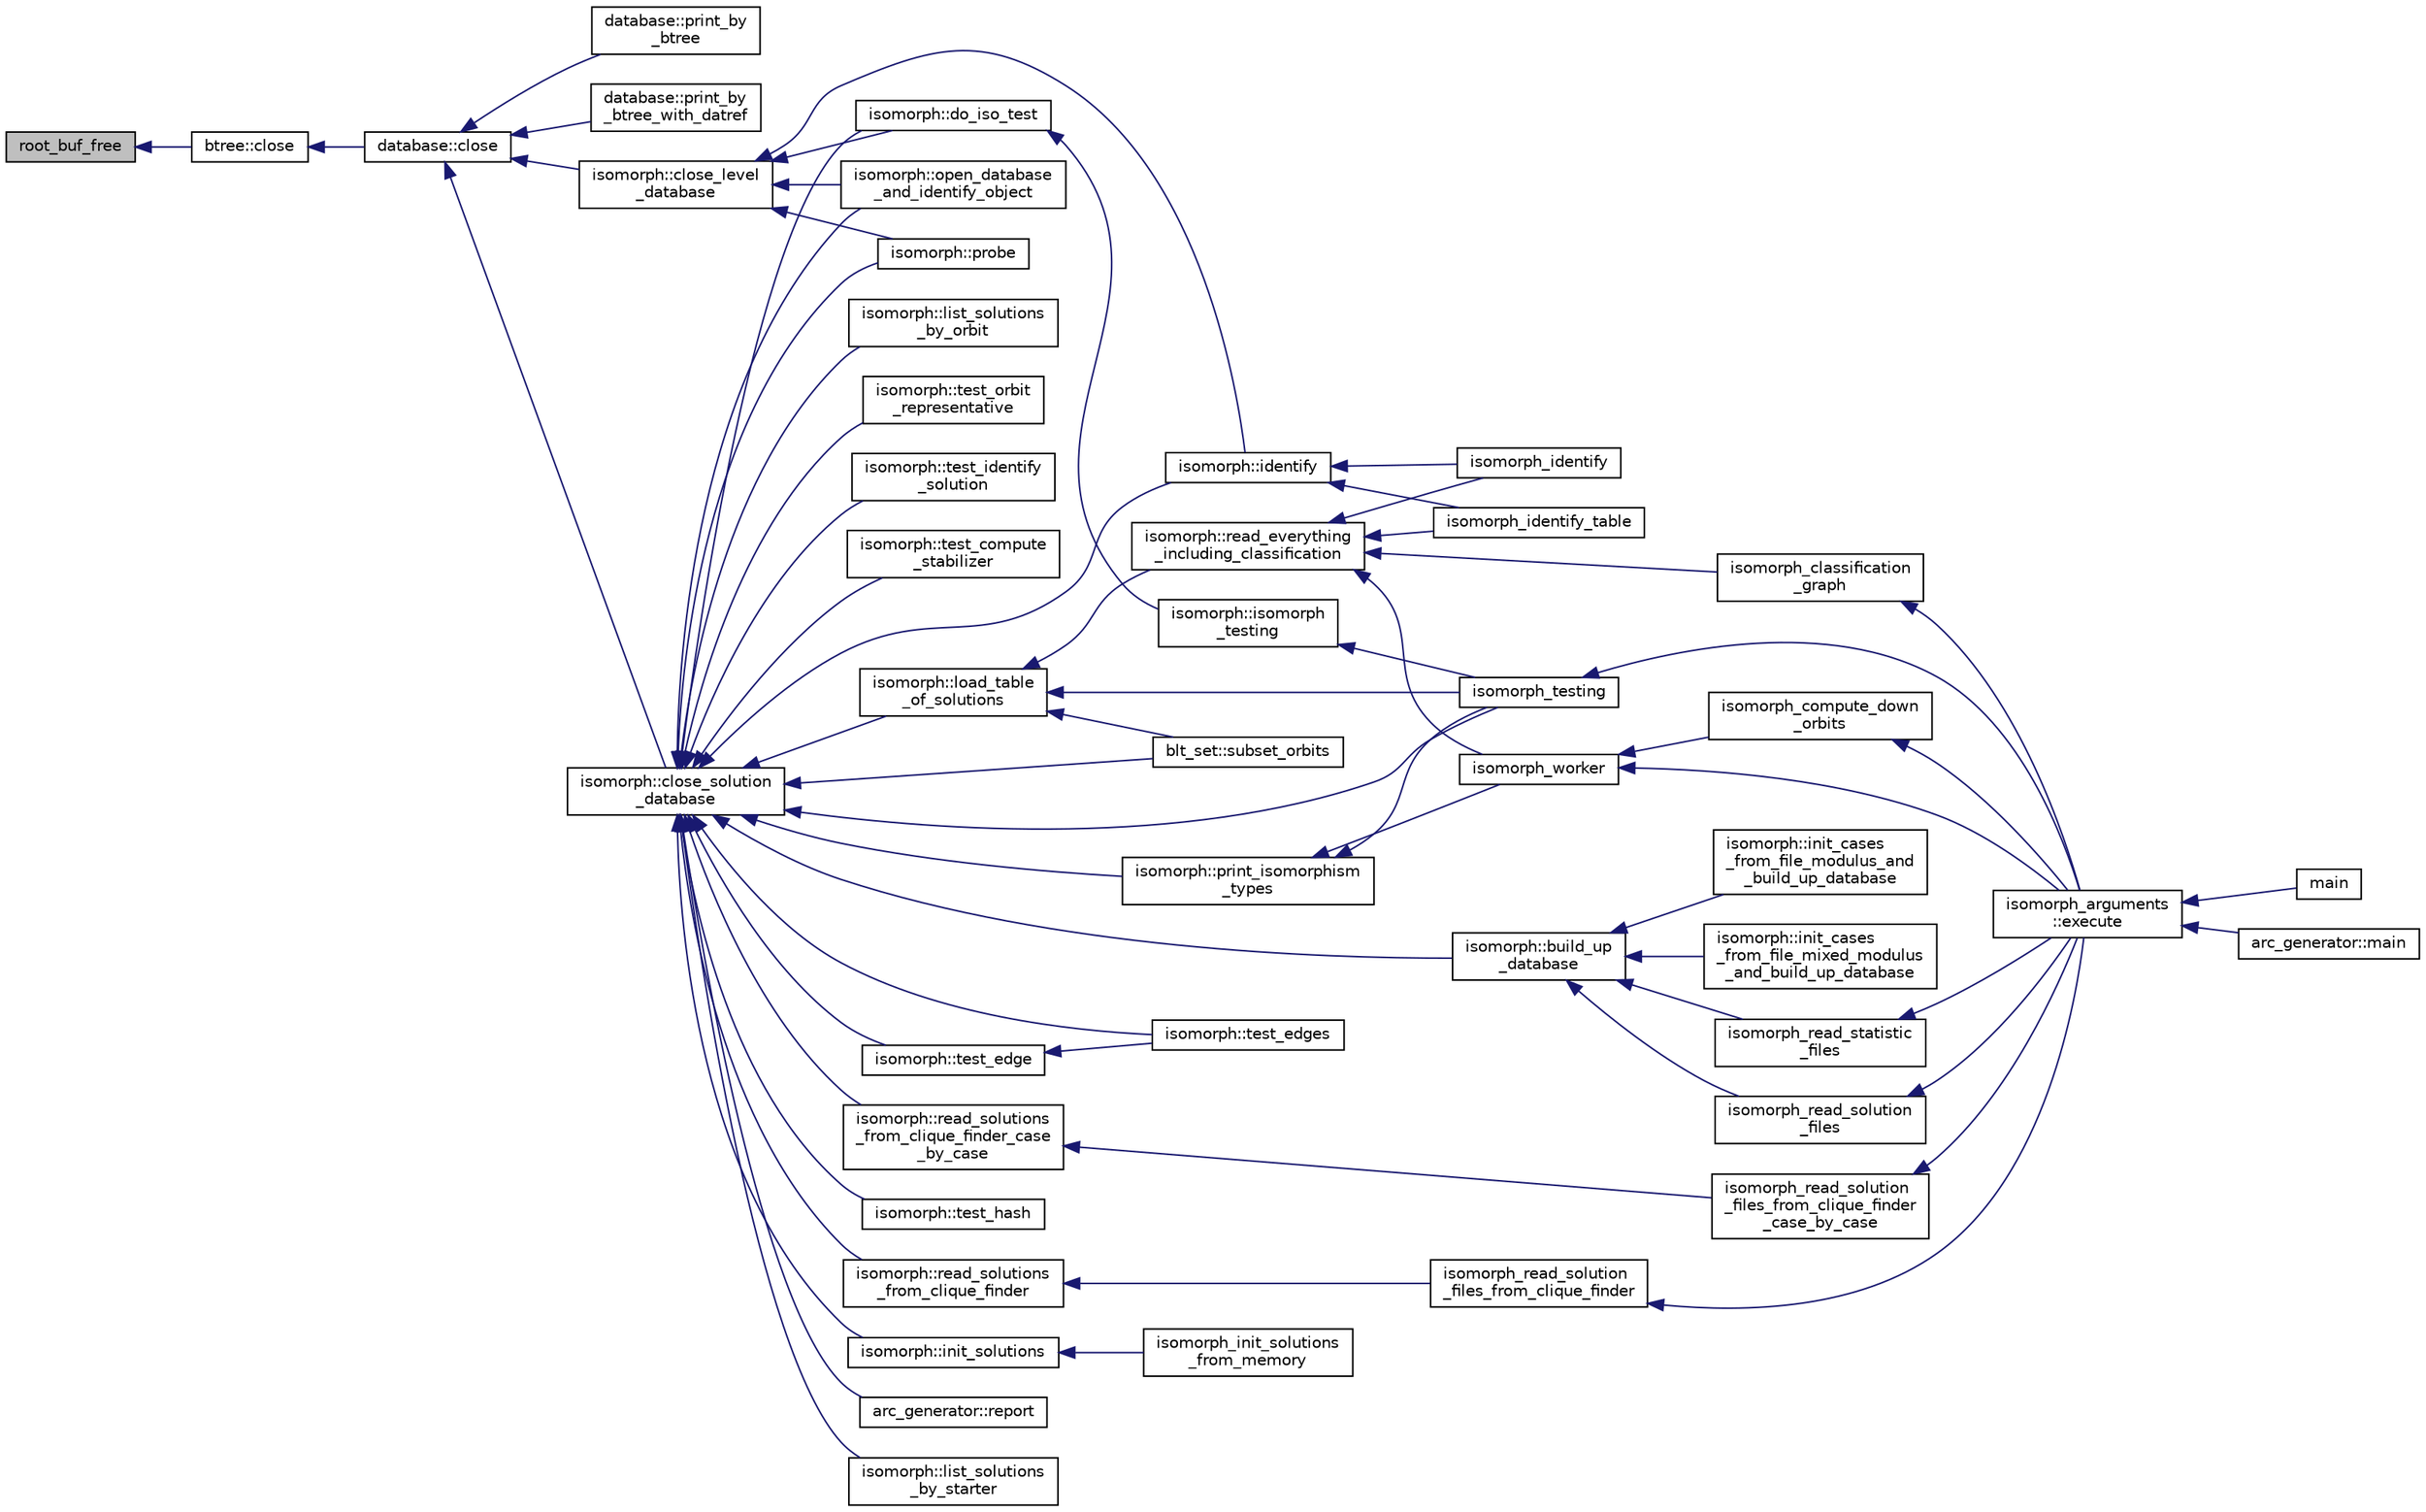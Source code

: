 digraph "root_buf_free"
{
  edge [fontname="Helvetica",fontsize="10",labelfontname="Helvetica",labelfontsize="10"];
  node [fontname="Helvetica",fontsize="10",shape=record];
  rankdir="LR";
  Node8375 [label="root_buf_free",height=0.2,width=0.4,color="black", fillcolor="grey75", style="filled", fontcolor="black"];
  Node8375 -> Node8376 [dir="back",color="midnightblue",fontsize="10",style="solid",fontname="Helvetica"];
  Node8376 [label="btree::close",height=0.2,width=0.4,color="black", fillcolor="white", style="filled",URL="$dd/db0/classbtree.html#acdd59b8696e09dc1c76356902fb35cbd"];
  Node8376 -> Node8377 [dir="back",color="midnightblue",fontsize="10",style="solid",fontname="Helvetica"];
  Node8377 [label="database::close",height=0.2,width=0.4,color="black", fillcolor="white", style="filled",URL="$db/d72/classdatabase.html#acdc74d15f711cab1c165989723d45caf"];
  Node8377 -> Node8378 [dir="back",color="midnightblue",fontsize="10",style="solid",fontname="Helvetica"];
  Node8378 [label="database::print_by\l_btree",height=0.2,width=0.4,color="black", fillcolor="white", style="filled",URL="$db/d72/classdatabase.html#ac45ae44f2a861557ced6e5ab7c146717"];
  Node8377 -> Node8379 [dir="back",color="midnightblue",fontsize="10",style="solid",fontname="Helvetica"];
  Node8379 [label="database::print_by\l_btree_with_datref",height=0.2,width=0.4,color="black", fillcolor="white", style="filled",URL="$db/d72/classdatabase.html#af84030a29b31944d6763974ac4f774b5"];
  Node8377 -> Node8380 [dir="back",color="midnightblue",fontsize="10",style="solid",fontname="Helvetica"];
  Node8380 [label="isomorph::close_solution\l_database",height=0.2,width=0.4,color="black", fillcolor="white", style="filled",URL="$d3/d5f/classisomorph.html#a4219716e51f60288361e06dd0e91810b"];
  Node8380 -> Node8381 [dir="back",color="midnightblue",fontsize="10",style="solid",fontname="Helvetica"];
  Node8381 [label="blt_set::subset_orbits",height=0.2,width=0.4,color="black", fillcolor="white", style="filled",URL="$d1/d3d/classblt__set.html#af8f79fc4346244acfa0e2c2d23c36993"];
  Node8380 -> Node8382 [dir="back",color="midnightblue",fontsize="10",style="solid",fontname="Helvetica"];
  Node8382 [label="arc_generator::report",height=0.2,width=0.4,color="black", fillcolor="white", style="filled",URL="$d4/d21/classarc__generator.html#a650f715bb3eec8fd1057e07e5b384f9a"];
  Node8380 -> Node8383 [dir="back",color="midnightblue",fontsize="10",style="solid",fontname="Helvetica"];
  Node8383 [label="isomorph::load_table\l_of_solutions",height=0.2,width=0.4,color="black", fillcolor="white", style="filled",URL="$d3/d5f/classisomorph.html#a21ab5aba74a200b9abf041dc5206821a"];
  Node8383 -> Node8381 [dir="back",color="midnightblue",fontsize="10",style="solid",fontname="Helvetica"];
  Node8383 -> Node8384 [dir="back",color="midnightblue",fontsize="10",style="solid",fontname="Helvetica"];
  Node8384 [label="isomorph::read_everything\l_including_classification",height=0.2,width=0.4,color="black", fillcolor="white", style="filled",URL="$d3/d5f/classisomorph.html#aa6a56e4522d3133a6ea65c9ac6de3924"];
  Node8384 -> Node8385 [dir="back",color="midnightblue",fontsize="10",style="solid",fontname="Helvetica"];
  Node8385 [label="isomorph_classification\l_graph",height=0.2,width=0.4,color="black", fillcolor="white", style="filled",URL="$d4/d7e/isomorph__global_8_c.html#a027e803e6cab7af4c400a71663bf4715"];
  Node8385 -> Node8386 [dir="back",color="midnightblue",fontsize="10",style="solid",fontname="Helvetica"];
  Node8386 [label="isomorph_arguments\l::execute",height=0.2,width=0.4,color="black", fillcolor="white", style="filled",URL="$d5/de4/classisomorph__arguments.html#aa85e472d14906abdd5672dc66027583e"];
  Node8386 -> Node8387 [dir="back",color="midnightblue",fontsize="10",style="solid",fontname="Helvetica"];
  Node8387 [label="main",height=0.2,width=0.4,color="black", fillcolor="white", style="filled",URL="$d1/d5e/blt__main_8_c.html#a217dbf8b442f20279ea00b898af96f52"];
  Node8386 -> Node8388 [dir="back",color="midnightblue",fontsize="10",style="solid",fontname="Helvetica"];
  Node8388 [label="arc_generator::main",height=0.2,width=0.4,color="black", fillcolor="white", style="filled",URL="$d4/d21/classarc__generator.html#ad80140b51b165dad1fe6ab232be7829a"];
  Node8384 -> Node8389 [dir="back",color="midnightblue",fontsize="10",style="solid",fontname="Helvetica"];
  Node8389 [label="isomorph_identify",height=0.2,width=0.4,color="black", fillcolor="white", style="filled",URL="$d4/d7e/isomorph__global_8_c.html#aa0fe57c73d5668eee10a6022ada7f6a3"];
  Node8384 -> Node8390 [dir="back",color="midnightblue",fontsize="10",style="solid",fontname="Helvetica"];
  Node8390 [label="isomorph_identify_table",height=0.2,width=0.4,color="black", fillcolor="white", style="filled",URL="$d4/d7e/isomorph__global_8_c.html#a9fd19ea945561cf2a6bb5c72dd4b1cb2"];
  Node8384 -> Node8391 [dir="back",color="midnightblue",fontsize="10",style="solid",fontname="Helvetica"];
  Node8391 [label="isomorph_worker",height=0.2,width=0.4,color="black", fillcolor="white", style="filled",URL="$d4/d7e/isomorph__global_8_c.html#ace3bb6ec719b02a35534309d4d3fe99a"];
  Node8391 -> Node8386 [dir="back",color="midnightblue",fontsize="10",style="solid",fontname="Helvetica"];
  Node8391 -> Node8392 [dir="back",color="midnightblue",fontsize="10",style="solid",fontname="Helvetica"];
  Node8392 [label="isomorph_compute_down\l_orbits",height=0.2,width=0.4,color="black", fillcolor="white", style="filled",URL="$d4/d7e/isomorph__global_8_c.html#a3613cea19158edd30958c4edecd97d53"];
  Node8392 -> Node8386 [dir="back",color="midnightblue",fontsize="10",style="solid",fontname="Helvetica"];
  Node8383 -> Node8393 [dir="back",color="midnightblue",fontsize="10",style="solid",fontname="Helvetica"];
  Node8393 [label="isomorph_testing",height=0.2,width=0.4,color="black", fillcolor="white", style="filled",URL="$d4/d7e/isomorph__global_8_c.html#a5a73cbe9f89c4727f086482ee2d238f9"];
  Node8393 -> Node8386 [dir="back",color="midnightblue",fontsize="10",style="solid",fontname="Helvetica"];
  Node8380 -> Node8394 [dir="back",color="midnightblue",fontsize="10",style="solid",fontname="Helvetica"];
  Node8394 [label="isomorph::list_solutions\l_by_starter",height=0.2,width=0.4,color="black", fillcolor="white", style="filled",URL="$d3/d5f/classisomorph.html#a9c40f343f1a3e5fc177e5121bc809b06"];
  Node8380 -> Node8395 [dir="back",color="midnightblue",fontsize="10",style="solid",fontname="Helvetica"];
  Node8395 [label="isomorph::list_solutions\l_by_orbit",height=0.2,width=0.4,color="black", fillcolor="white", style="filled",URL="$d3/d5f/classisomorph.html#adefb1a89c097c284d29f92d5fc58ebfa"];
  Node8380 -> Node8396 [dir="back",color="midnightblue",fontsize="10",style="solid",fontname="Helvetica"];
  Node8396 [label="isomorph::test_orbit\l_representative",height=0.2,width=0.4,color="black", fillcolor="white", style="filled",URL="$d3/d5f/classisomorph.html#a5f165aa61a0d6b349da5a6117135f6c0"];
  Node8380 -> Node8397 [dir="back",color="midnightblue",fontsize="10",style="solid",fontname="Helvetica"];
  Node8397 [label="isomorph::test_identify\l_solution",height=0.2,width=0.4,color="black", fillcolor="white", style="filled",URL="$d3/d5f/classisomorph.html#aa2c95f309e3283179e87bbbd83bfdc7d"];
  Node8380 -> Node8398 [dir="back",color="midnightblue",fontsize="10",style="solid",fontname="Helvetica"];
  Node8398 [label="isomorph::test_compute\l_stabilizer",height=0.2,width=0.4,color="black", fillcolor="white", style="filled",URL="$d3/d5f/classisomorph.html#a72cd06f32311c44eb09dd73faa36b748"];
  Node8380 -> Node8399 [dir="back",color="midnightblue",fontsize="10",style="solid",fontname="Helvetica"];
  Node8399 [label="isomorph::test_edges",height=0.2,width=0.4,color="black", fillcolor="white", style="filled",URL="$d3/d5f/classisomorph.html#ad23507927d8f7698073475d12b2a85bc"];
  Node8380 -> Node8400 [dir="back",color="midnightblue",fontsize="10",style="solid",fontname="Helvetica"];
  Node8400 [label="isomorph::test_edge",height=0.2,width=0.4,color="black", fillcolor="white", style="filled",URL="$d3/d5f/classisomorph.html#a591165fa287477b480f5b7081198ba46"];
  Node8400 -> Node8399 [dir="back",color="midnightblue",fontsize="10",style="solid",fontname="Helvetica"];
  Node8380 -> Node8401 [dir="back",color="midnightblue",fontsize="10",style="solid",fontname="Helvetica"];
  Node8401 [label="isomorph::test_hash",height=0.2,width=0.4,color="black", fillcolor="white", style="filled",URL="$d3/d5f/classisomorph.html#a53560280664b268a0500d26c801b1e68"];
  Node8380 -> Node8402 [dir="back",color="midnightblue",fontsize="10",style="solid",fontname="Helvetica"];
  Node8402 [label="isomorph::open_database\l_and_identify_object",height=0.2,width=0.4,color="black", fillcolor="white", style="filled",URL="$d3/d5f/classisomorph.html#aa4e387f26f609fc9379d2e01f6cc27d0"];
  Node8380 -> Node8403 [dir="back",color="midnightblue",fontsize="10",style="solid",fontname="Helvetica"];
  Node8403 [label="isomorph::init_solutions",height=0.2,width=0.4,color="black", fillcolor="white", style="filled",URL="$d3/d5f/classisomorph.html#a729746a01bd45d55565d0a11cda9e9a3"];
  Node8403 -> Node8404 [dir="back",color="midnightblue",fontsize="10",style="solid",fontname="Helvetica"];
  Node8404 [label="isomorph_init_solutions\l_from_memory",height=0.2,width=0.4,color="black", fillcolor="white", style="filled",URL="$d4/d7e/isomorph__global_8_c.html#a490bbe6199dc1e29d186b26834266e03"];
  Node8380 -> Node8405 [dir="back",color="midnightblue",fontsize="10",style="solid",fontname="Helvetica"];
  Node8405 [label="isomorph::read_solutions\l_from_clique_finder_case\l_by_case",height=0.2,width=0.4,color="black", fillcolor="white", style="filled",URL="$d3/d5f/classisomorph.html#a65bc5ec528f741a1b01cdd606dfed579"];
  Node8405 -> Node8406 [dir="back",color="midnightblue",fontsize="10",style="solid",fontname="Helvetica"];
  Node8406 [label="isomorph_read_solution\l_files_from_clique_finder\l_case_by_case",height=0.2,width=0.4,color="black", fillcolor="white", style="filled",URL="$d4/d7e/isomorph__global_8_c.html#a2a55ab4b2df6ae83f916cf01eccdf67c"];
  Node8406 -> Node8386 [dir="back",color="midnightblue",fontsize="10",style="solid",fontname="Helvetica"];
  Node8380 -> Node8407 [dir="back",color="midnightblue",fontsize="10",style="solid",fontname="Helvetica"];
  Node8407 [label="isomorph::read_solutions\l_from_clique_finder",height=0.2,width=0.4,color="black", fillcolor="white", style="filled",URL="$d3/d5f/classisomorph.html#a14c4ac27b0d97d338e14ac0d183c5c64"];
  Node8407 -> Node8408 [dir="back",color="midnightblue",fontsize="10",style="solid",fontname="Helvetica"];
  Node8408 [label="isomorph_read_solution\l_files_from_clique_finder",height=0.2,width=0.4,color="black", fillcolor="white", style="filled",URL="$d4/d7e/isomorph__global_8_c.html#ad8be067333430bfdd26c0a34549f4556"];
  Node8408 -> Node8386 [dir="back",color="midnightblue",fontsize="10",style="solid",fontname="Helvetica"];
  Node8380 -> Node8409 [dir="back",color="midnightblue",fontsize="10",style="solid",fontname="Helvetica"];
  Node8409 [label="isomorph::build_up\l_database",height=0.2,width=0.4,color="black", fillcolor="white", style="filled",URL="$d3/d5f/classisomorph.html#a40bea8f733a5855879f927fc73324384"];
  Node8409 -> Node8410 [dir="back",color="midnightblue",fontsize="10",style="solid",fontname="Helvetica"];
  Node8410 [label="isomorph::init_cases\l_from_file_modulus_and\l_build_up_database",height=0.2,width=0.4,color="black", fillcolor="white", style="filled",URL="$d3/d5f/classisomorph.html#a42c6ebeadb51263d8ae8c1bdaae3ebbd"];
  Node8409 -> Node8411 [dir="back",color="midnightblue",fontsize="10",style="solid",fontname="Helvetica"];
  Node8411 [label="isomorph::init_cases\l_from_file_mixed_modulus\l_and_build_up_database",height=0.2,width=0.4,color="black", fillcolor="white", style="filled",URL="$d3/d5f/classisomorph.html#acae208131143734575c088b5f50123f6"];
  Node8409 -> Node8412 [dir="back",color="midnightblue",fontsize="10",style="solid",fontname="Helvetica"];
  Node8412 [label="isomorph_read_statistic\l_files",height=0.2,width=0.4,color="black", fillcolor="white", style="filled",URL="$d4/d7e/isomorph__global_8_c.html#a78a6ee9d7dee4708fc721374bdebfa83"];
  Node8412 -> Node8386 [dir="back",color="midnightblue",fontsize="10",style="solid",fontname="Helvetica"];
  Node8409 -> Node8413 [dir="back",color="midnightblue",fontsize="10",style="solid",fontname="Helvetica"];
  Node8413 [label="isomorph_read_solution\l_files",height=0.2,width=0.4,color="black", fillcolor="white", style="filled",URL="$d4/d7e/isomorph__global_8_c.html#a697da824ab34db5c830530fb3c97df24"];
  Node8413 -> Node8386 [dir="back",color="midnightblue",fontsize="10",style="solid",fontname="Helvetica"];
  Node8380 -> Node8414 [dir="back",color="midnightblue",fontsize="10",style="solid",fontname="Helvetica"];
  Node8414 [label="isomorph::print_isomorphism\l_types",height=0.2,width=0.4,color="black", fillcolor="white", style="filled",URL="$d3/d5f/classisomorph.html#abbcd12f6434585951a5532d0b2467a00"];
  Node8414 -> Node8393 [dir="back",color="midnightblue",fontsize="10",style="solid",fontname="Helvetica"];
  Node8414 -> Node8391 [dir="back",color="midnightblue",fontsize="10",style="solid",fontname="Helvetica"];
  Node8380 -> Node8393 [dir="back",color="midnightblue",fontsize="10",style="solid",fontname="Helvetica"];
  Node8380 -> Node8415 [dir="back",color="midnightblue",fontsize="10",style="solid",fontname="Helvetica"];
  Node8415 [label="isomorph::probe",height=0.2,width=0.4,color="black", fillcolor="white", style="filled",URL="$d3/d5f/classisomorph.html#a9cb6fed7b6ac639d886b117a1f454441"];
  Node8380 -> Node8416 [dir="back",color="midnightblue",fontsize="10",style="solid",fontname="Helvetica"];
  Node8416 [label="isomorph::do_iso_test",height=0.2,width=0.4,color="black", fillcolor="white", style="filled",URL="$d3/d5f/classisomorph.html#a51fc3bf5cc3a99282a489b2df37ee24e"];
  Node8416 -> Node8417 [dir="back",color="midnightblue",fontsize="10",style="solid",fontname="Helvetica"];
  Node8417 [label="isomorph::isomorph\l_testing",height=0.2,width=0.4,color="black", fillcolor="white", style="filled",URL="$d3/d5f/classisomorph.html#ad7945ec94ba0ba16953482edfaa4da6e"];
  Node8417 -> Node8393 [dir="back",color="midnightblue",fontsize="10",style="solid",fontname="Helvetica"];
  Node8380 -> Node8418 [dir="back",color="midnightblue",fontsize="10",style="solid",fontname="Helvetica"];
  Node8418 [label="isomorph::identify",height=0.2,width=0.4,color="black", fillcolor="white", style="filled",URL="$d3/d5f/classisomorph.html#a78ecf843b9f6ca1cfd666e222edd90ae"];
  Node8418 -> Node8389 [dir="back",color="midnightblue",fontsize="10",style="solid",fontname="Helvetica"];
  Node8418 -> Node8390 [dir="back",color="midnightblue",fontsize="10",style="solid",fontname="Helvetica"];
  Node8377 -> Node8419 [dir="back",color="midnightblue",fontsize="10",style="solid",fontname="Helvetica"];
  Node8419 [label="isomorph::close_level\l_database",height=0.2,width=0.4,color="black", fillcolor="white", style="filled",URL="$d3/d5f/classisomorph.html#aeca68d029ae707d3a6c6d4293b7086c8"];
  Node8419 -> Node8402 [dir="back",color="midnightblue",fontsize="10",style="solid",fontname="Helvetica"];
  Node8419 -> Node8415 [dir="back",color="midnightblue",fontsize="10",style="solid",fontname="Helvetica"];
  Node8419 -> Node8416 [dir="back",color="midnightblue",fontsize="10",style="solid",fontname="Helvetica"];
  Node8419 -> Node8418 [dir="back",color="midnightblue",fontsize="10",style="solid",fontname="Helvetica"];
}
